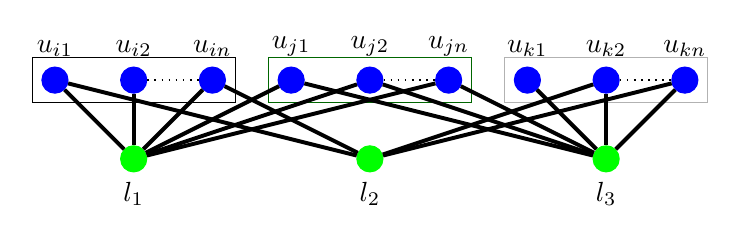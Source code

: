  \begin{tikzpicture}
	\node[shape=circle,draw=blue,fill=blue,label=above:$u_{i1}$] (ui1) {};
	\node[shape=circle,draw=blue,fill=blue,label=above:$u_{i2}$] (ui2) [right of=ui1] {};
	\node[shape=circle,draw=blue,fill=blue,label=above:$u_{in}$] (uin) [right of=ui2] {};
	\node[shape=circle,draw=blue,fill=blue,label=above:$u_{j1}$] (uj1) [right of=uin] {};
	\node[shape=circle,draw=blue,fill=blue,label=above:$u_{j2}$] (uj2) [right of=uj1] {};
	\node[shape=circle,draw=blue,fill=blue,label=above:$u_{jn}$] (ujn) [right of=uj2] {};
	\node[shape=circle,draw=blue,fill=blue,label=above:$u_{k1}$] (uk1) [right of=ujn] {};
	\node[shape=circle,draw=blue,fill=blue,label=above:$u_{k2}$] (uk2) [right of=uk1] {};
	\node[shape=circle,draw=blue,fill=blue,label=above:$u_{kn}$] (ukn) [right of=uk2] {};
	\node[shape=circle,draw=green,fill=green,label=below:$l_1$] (l1) [below of=ui2] {};
	\node[shape=circle,draw=green,fill=green,label=below:$l_2$] (l2) [below of=uj2] {};
	\node[shape=circle,draw=green,fill=green,label=below:$l_3$] (l3) [below of=uk2] {};
	\node[draw=black,fit=(ui1) (ui2) (uin)] {};
	\node[draw=black!60!green,fit=(uj1) (uj2) (ujn)] {};
	\node[draw=black!30,fit=(uk1) (uk2) (ukn)] {};
	\draw (ui1) [line width=0.5mm] -- (l1);
	\draw (ui2) [line width=0.5mm] -- (l1);
	\draw (uin) [line width=0.5mm] -- (l1);
	\draw (ui1) [line width=0.5mm] -- (l2);
	\draw (uin) [line width=0.5mm] -- (l2);
	\draw (ui2) [dotted,line width=0.2mm] -- (uin);
	\draw (uj1) [line width=0.5mm] -- (l1);
	\draw (uj2) [line width=0.5mm] -- (l1);
	\draw (ujn) [line width=0.5mm] -- (l1);
	\draw (uj1) [line width=0.5mm] -- (l3);
	\draw (uj2) [line width=0.5mm] -- (l3);
	\draw (ujn) [line width=0.5mm] -- (l3);
	\draw (uj2) [dotted,line width=0.2mm] -- (ujn);
	\draw (uk1) [line width=0.5mm] -- (l3);
	\draw (uk2) [line width=0.5mm] -- (l3);
	\draw (ukn) [line width=0.5mm] -- (l3);
	\draw (uk2) [line width=0.5mm] -- (l2);
	\draw (ukn) [line width=0.5mm] -- (l2);
	\draw (uk2) [dotted,line width=0.2mm] -- (ukn);
\end{tikzpicture}

 